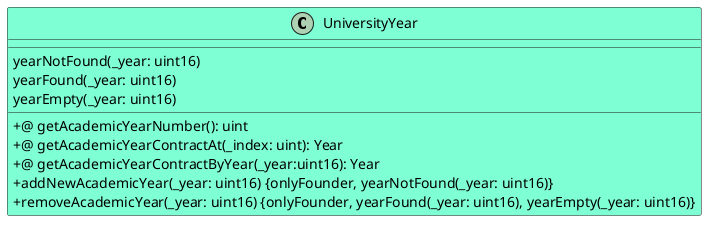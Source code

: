 @startuml
skinparam classAttributeIconSize 0
class UniversityYear #AquaMarine {
__
yearNotFound(_year: uint16)
yearFound(_year: uint16)
yearEmpty(_year: uint16)
__
+@ getAcademicYearNumber(): uint
+@ getAcademicYearContractAt(_index: uint): Year
+@ getAcademicYearContractByYear(_year:uint16): Year
+ addNewAcademicYear(_year: uint16) {onlyFounder, yearNotFound(_year: uint16)}
+ removeAcademicYear(_year: uint16) {onlyFounder, yearFound(_year: uint16), yearEmpty(_year: uint16)}
}
@enduml
